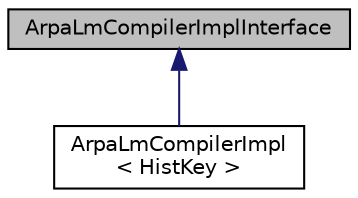 digraph "ArpaLmCompilerImplInterface"
{
  edge [fontname="Helvetica",fontsize="10",labelfontname="Helvetica",labelfontsize="10"];
  node [fontname="Helvetica",fontsize="10",shape=record];
  Node0 [label="ArpaLmCompilerImplInterface",height=0.2,width=0.4,color="black", fillcolor="grey75", style="filled", fontcolor="black"];
  Node0 -> Node1 [dir="back",color="midnightblue",fontsize="10",style="solid",fontname="Helvetica"];
  Node1 [label="ArpaLmCompilerImpl\l\< HistKey \>",height=0.2,width=0.4,color="black", fillcolor="white", style="filled",URL="$classkaldi_1_1ArpaLmCompilerImpl.html"];
}
